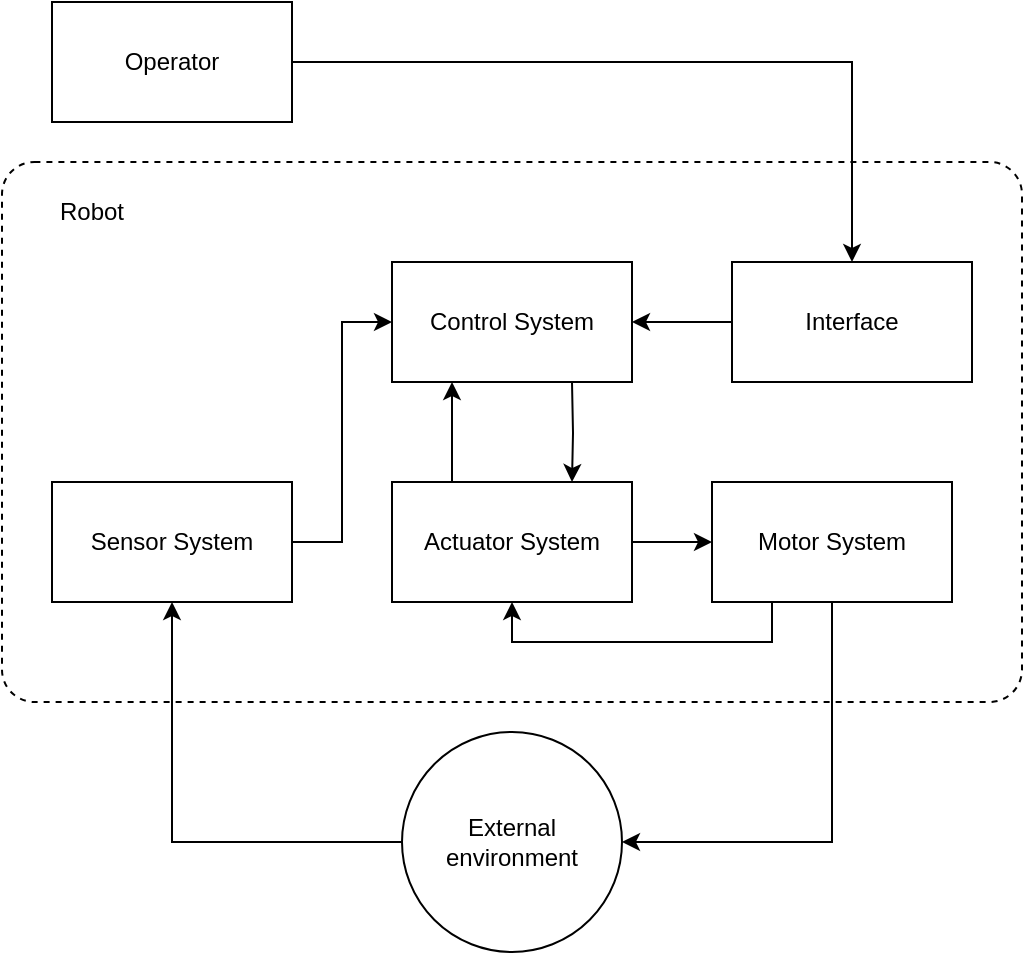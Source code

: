 <mxfile version="22.1.18" type="github">
  <diagram name="Page-1" id="4Q0Q6ciVgmbCOtN7iEoL">
    <mxGraphModel dx="399" dy="594" grid="1" gridSize="10" guides="1" tooltips="1" connect="1" arrows="1" fold="1" page="1" pageScale="1" pageWidth="850" pageHeight="1100" math="0" shadow="0">
      <root>
        <mxCell id="0" />
        <mxCell id="1" parent="0" />
        <mxCell id="ad9P6Hg6cNtig0yl15J3-7" value="" style="rounded=1;whiteSpace=wrap;html=1;fillColor=none;arcSize=6;dashed=1;" parent="1" vertex="1">
          <mxGeometry x="245" y="210" width="510" height="270" as="geometry" />
        </mxCell>
        <mxCell id="ad9P6Hg6cNtig0yl15J3-10" style="edgeStyle=orthogonalEdgeStyle;rounded=0;orthogonalLoop=1;jettySize=auto;html=1;exitX=0.5;exitY=1;exitDx=0;exitDy=0;entryX=1;entryY=0.5;entryDx=0;entryDy=0;" parent="1" source="ad9P6Hg6cNtig0yl15J3-5" target="ad9P6Hg6cNtig0yl15J3-9" edge="1">
          <mxGeometry relative="1" as="geometry" />
        </mxCell>
        <mxCell id="ad9P6Hg6cNtig0yl15J3-30" style="edgeStyle=orthogonalEdgeStyle;rounded=0;orthogonalLoop=1;jettySize=auto;html=1;exitX=0.25;exitY=1;exitDx=0;exitDy=0;entryX=0.5;entryY=1;entryDx=0;entryDy=0;" parent="1" source="ad9P6Hg6cNtig0yl15J3-5" target="ad9P6Hg6cNtig0yl15J3-14" edge="1">
          <mxGeometry relative="1" as="geometry" />
        </mxCell>
        <mxCell id="ad9P6Hg6cNtig0yl15J3-5" value="Motor System" style="rounded=0;whiteSpace=wrap;html=1;" parent="1" vertex="1">
          <mxGeometry x="600" y="370" width="120" height="60" as="geometry" />
        </mxCell>
        <mxCell id="ad9P6Hg6cNtig0yl15J3-12" style="edgeStyle=orthogonalEdgeStyle;rounded=0;orthogonalLoop=1;jettySize=auto;html=1;exitX=0;exitY=0.5;exitDx=0;exitDy=0;entryX=0.5;entryY=1;entryDx=0;entryDy=0;" parent="1" source="ad9P6Hg6cNtig0yl15J3-9" target="ad9P6Hg6cNtig0yl15J3-11" edge="1">
          <mxGeometry relative="1" as="geometry" />
        </mxCell>
        <mxCell id="ad9P6Hg6cNtig0yl15J3-9" value="External environment" style="ellipse;whiteSpace=wrap;html=1;aspect=fixed;" parent="1" vertex="1">
          <mxGeometry x="445" y="495" width="110" height="110" as="geometry" />
        </mxCell>
        <mxCell id="ad9P6Hg6cNtig0yl15J3-29" style="edgeStyle=orthogonalEdgeStyle;rounded=0;orthogonalLoop=1;jettySize=auto;html=1;exitX=1;exitY=0.5;exitDx=0;exitDy=0;entryX=0;entryY=0.5;entryDx=0;entryDy=0;" parent="1" source="ad9P6Hg6cNtig0yl15J3-11" target="ad9P6Hg6cNtig0yl15J3-24" edge="1">
          <mxGeometry relative="1" as="geometry" />
        </mxCell>
        <mxCell id="ad9P6Hg6cNtig0yl15J3-11" value="Sensor System" style="rounded=0;whiteSpace=wrap;html=1;" parent="1" vertex="1">
          <mxGeometry x="270" y="370" width="120" height="60" as="geometry" />
        </mxCell>
        <mxCell id="ad9P6Hg6cNtig0yl15J3-16" style="edgeStyle=orthogonalEdgeStyle;rounded=0;orthogonalLoop=1;jettySize=auto;html=1;exitX=1;exitY=0.5;exitDx=0;exitDy=0;entryX=0;entryY=0.5;entryDx=0;entryDy=0;" parent="1" source="ad9P6Hg6cNtig0yl15J3-14" target="ad9P6Hg6cNtig0yl15J3-5" edge="1">
          <mxGeometry relative="1" as="geometry" />
        </mxCell>
        <mxCell id="ad9P6Hg6cNtig0yl15J3-19" style="edgeStyle=orthogonalEdgeStyle;rounded=0;orthogonalLoop=1;jettySize=auto;html=1;exitX=0.25;exitY=0;exitDx=0;exitDy=0;entryX=0.25;entryY=1;entryDx=0;entryDy=0;" parent="1" source="ad9P6Hg6cNtig0yl15J3-14" edge="1">
          <mxGeometry relative="1" as="geometry">
            <mxPoint x="470" y="320" as="targetPoint" />
          </mxGeometry>
        </mxCell>
        <mxCell id="ad9P6Hg6cNtig0yl15J3-14" value="Actuator System" style="rounded=0;whiteSpace=wrap;html=1;" parent="1" vertex="1">
          <mxGeometry x="440" y="370" width="120" height="60" as="geometry" />
        </mxCell>
        <mxCell id="ad9P6Hg6cNtig0yl15J3-18" style="edgeStyle=orthogonalEdgeStyle;rounded=0;orthogonalLoop=1;jettySize=auto;html=1;exitX=0.75;exitY=1;exitDx=0;exitDy=0;entryX=0.75;entryY=0;entryDx=0;entryDy=0;" parent="1" target="ad9P6Hg6cNtig0yl15J3-14" edge="1">
          <mxGeometry relative="1" as="geometry">
            <mxPoint x="530" y="320" as="sourcePoint" />
          </mxGeometry>
        </mxCell>
        <mxCell id="ad9P6Hg6cNtig0yl15J3-26" style="edgeStyle=orthogonalEdgeStyle;rounded=0;orthogonalLoop=1;jettySize=auto;html=1;exitX=1;exitY=0.5;exitDx=0;exitDy=0;entryX=0.5;entryY=0;entryDx=0;entryDy=0;" parent="1" source="ad9P6Hg6cNtig0yl15J3-20" target="ad9P6Hg6cNtig0yl15J3-23" edge="1">
          <mxGeometry relative="1" as="geometry" />
        </mxCell>
        <mxCell id="ad9P6Hg6cNtig0yl15J3-20" value="Operator" style="rounded=0;whiteSpace=wrap;html=1;" parent="1" vertex="1">
          <mxGeometry x="270" y="130" width="120" height="60" as="geometry" />
        </mxCell>
        <mxCell id="ad9P6Hg6cNtig0yl15J3-22" value="Robot" style="text;html=1;strokeColor=none;fillColor=none;align=center;verticalAlign=middle;whiteSpace=wrap;rounded=0;" parent="1" vertex="1">
          <mxGeometry x="260" y="220" width="60" height="30" as="geometry" />
        </mxCell>
        <mxCell id="ad9P6Hg6cNtig0yl15J3-31" style="edgeStyle=orthogonalEdgeStyle;rounded=0;orthogonalLoop=1;jettySize=auto;html=1;exitX=0;exitY=0.5;exitDx=0;exitDy=0;" parent="1" source="ad9P6Hg6cNtig0yl15J3-23" target="ad9P6Hg6cNtig0yl15J3-24" edge="1">
          <mxGeometry relative="1" as="geometry" />
        </mxCell>
        <mxCell id="ad9P6Hg6cNtig0yl15J3-23" value="Interface" style="rounded=0;whiteSpace=wrap;html=1;" parent="1" vertex="1">
          <mxGeometry x="610" y="260" width="120" height="60" as="geometry" />
        </mxCell>
        <mxCell id="ad9P6Hg6cNtig0yl15J3-24" value="Control System" style="rounded=0;whiteSpace=wrap;html=1;" parent="1" vertex="1">
          <mxGeometry x="440" y="260" width="120" height="60" as="geometry" />
        </mxCell>
      </root>
    </mxGraphModel>
  </diagram>
</mxfile>
